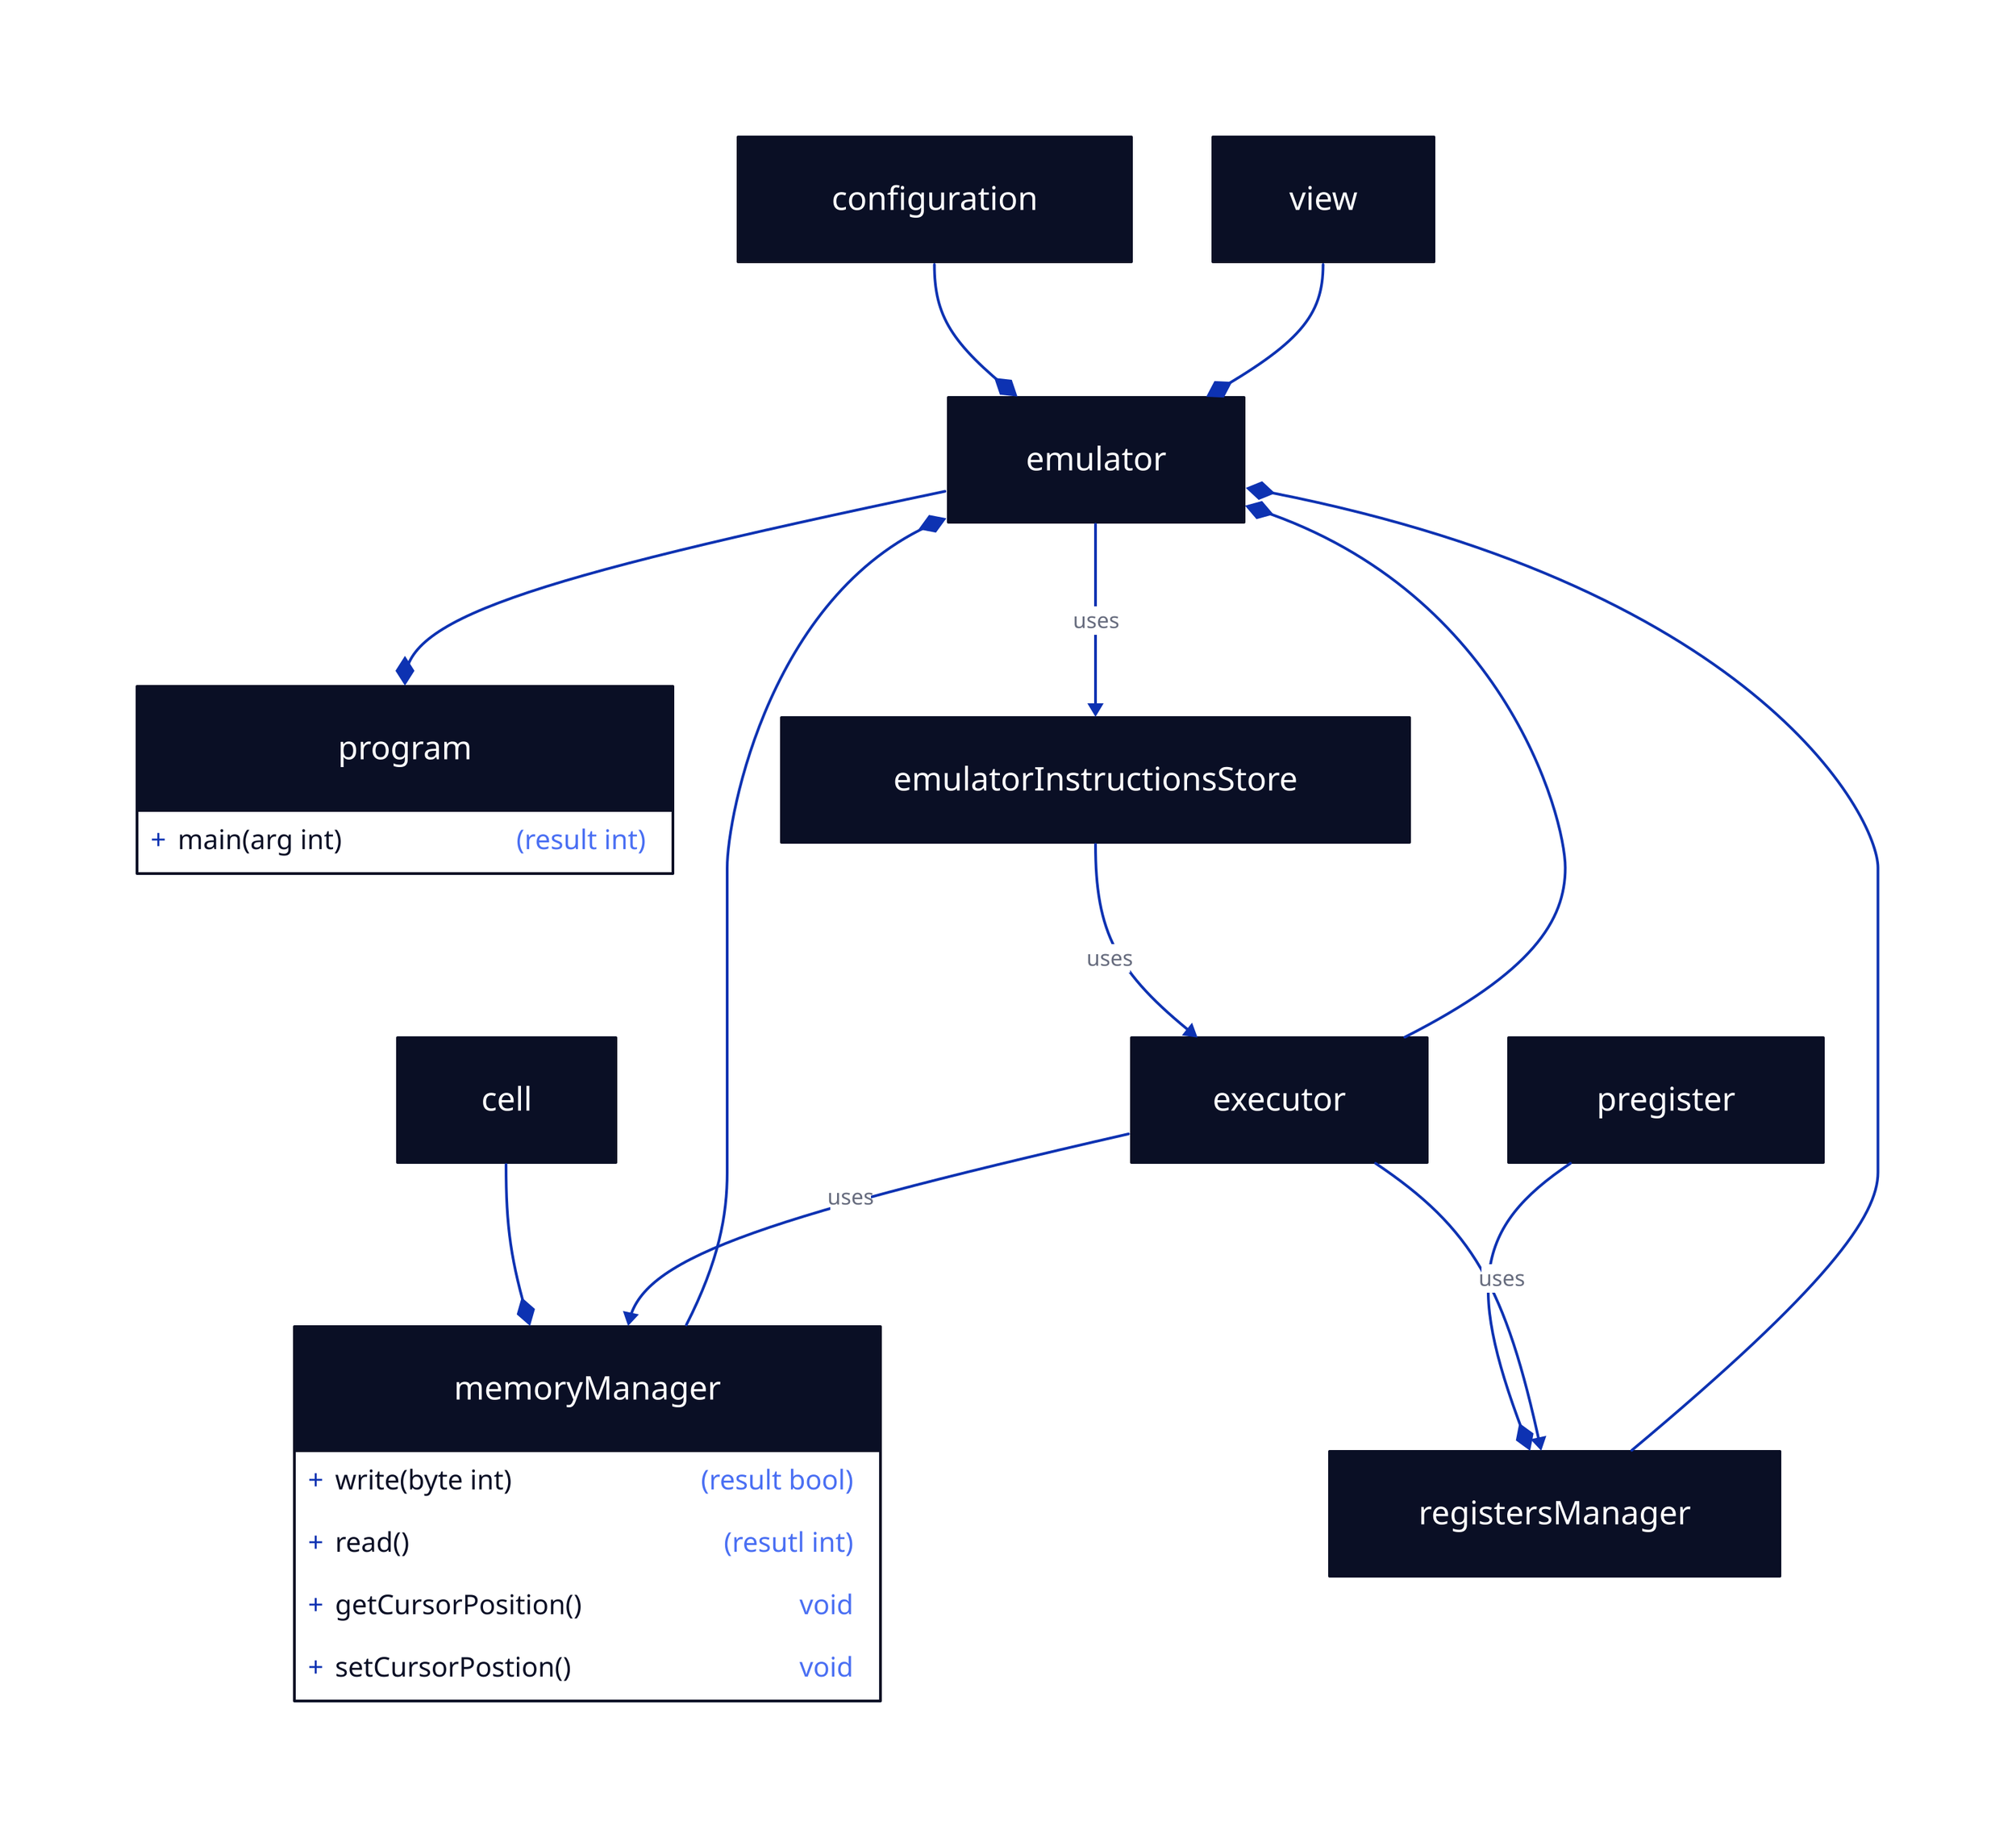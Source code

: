 program: {
	shape: class
	main(arg int): (result int)
}

emulator: {
	shape: class
}

emulator -> program: {
	target-arrowhead: {
		shape: diamond
		style.filled: true
	}
}

configuration: {
	shape: class
}

configuration -> emulator: {
	target-arrowhead: {
		shape: diamond
		style.filled: true
	}
}

emulatorInstructionsStore: {
	shape: class
}

emulator -> emulatorInstructionsStore: uses {
}

emulatorInstructionsStore -> executor: uses {
}

view: {
	shape: class
}

view -> emulator: {
	target-arrowhead: {
		shape: diamond
		style.filled: true
	}
}

memoryManager: {
	shape: class
	
	write(byte int): (result bool)
	read(): (resutl int)
	getCursorPosition()
	setCursorPostion()
}

memoryManager -> emulator: {
	target-arrowhead: {
		shape: diamond
		style.filled: true
	}
}

cell: {
	shape: class
}

cell -> memoryManager: {
	target-arrowhead: {
		shape: diamond
		style.filled: true
	}
}

registersManager: {
	shape: class
}

registersManager -> emulator: {
	target-arrowhead: {
		shape: diamond
		style.filled: true
	}
}

pregister: {
	shape: class
}

pregister -> registersManager: {
	target-arrowhead: {
		shape: diamond
		style.filled: true
	}
}

executor: {
	shape: class
}

executor -> emulator: {
	target-arrowhead: {
		shape: diamond
		style.filled: true
	}
}

executor -> memoryManager: uses 
executor -> registersManager: uses
